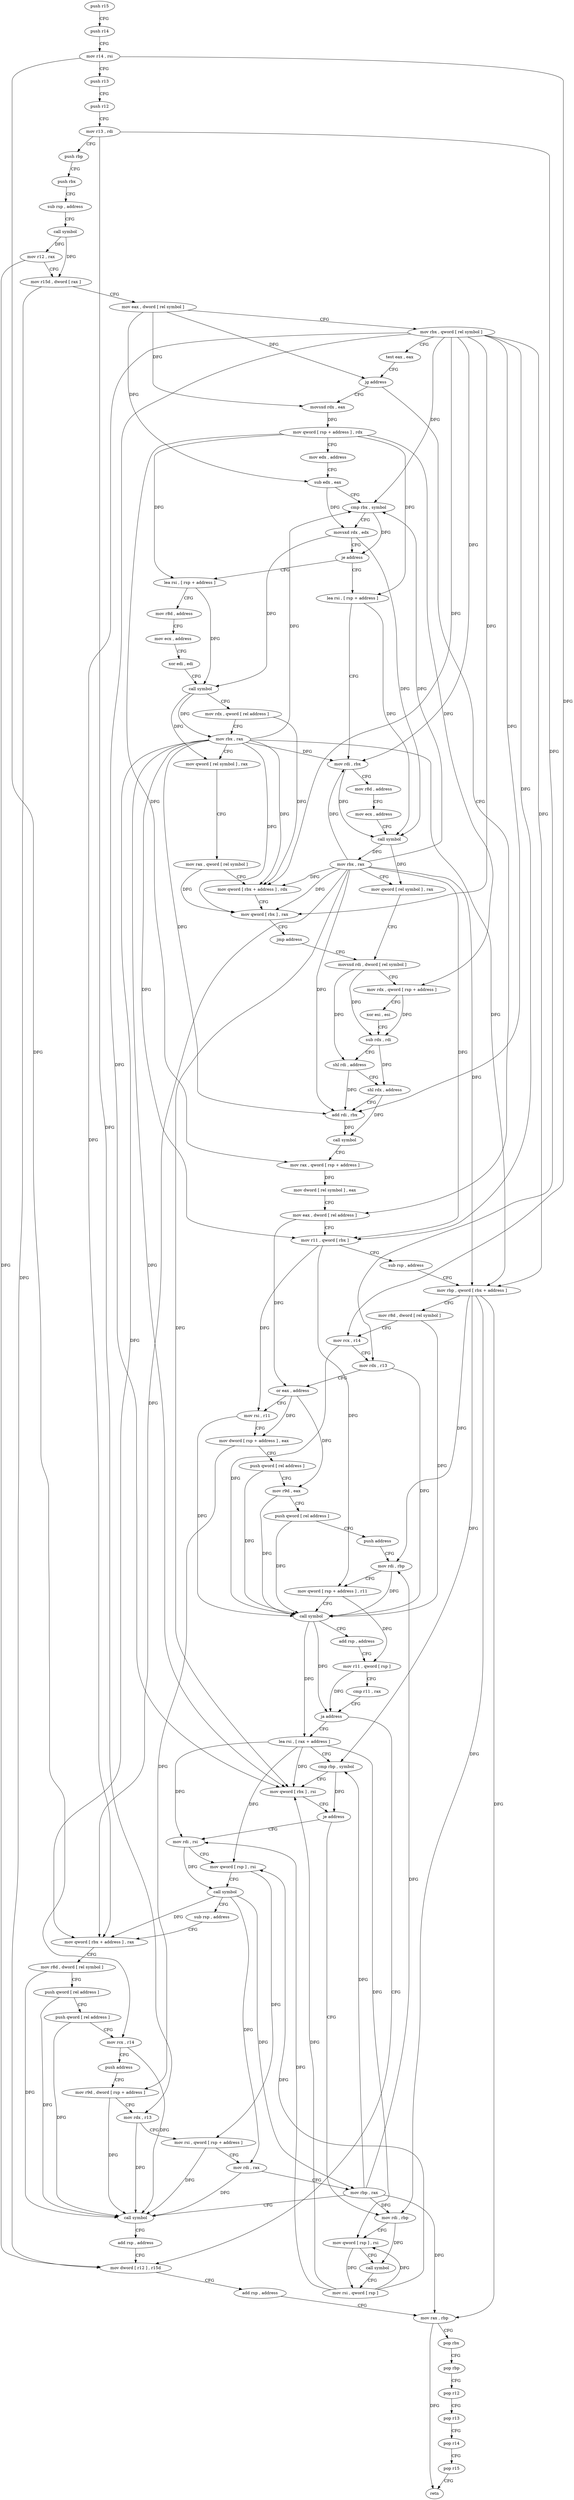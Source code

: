 digraph "func" {
"4361600" [label = "push r15" ]
"4361602" [label = "push r14" ]
"4361604" [label = "mov r14 , rsi" ]
"4361607" [label = "push r13" ]
"4361609" [label = "push r12" ]
"4361611" [label = "mov r13 , rdi" ]
"4361614" [label = "push rbp" ]
"4361615" [label = "push rbx" ]
"4361616" [label = "sub rsp , address" ]
"4361620" [label = "call symbol" ]
"4361625" [label = "mov r12 , rax" ]
"4361628" [label = "mov r15d , dword [ rax ]" ]
"4361631" [label = "mov eax , dword [ rel symbol ]" ]
"4361637" [label = "mov rbx , qword [ rel symbol ]" ]
"4361644" [label = "test eax , eax" ]
"4361646" [label = "jg address" ]
"4361757" [label = "mov eax , dword [ rel address ]" ]
"4361648" [label = "movsxd rdx , eax" ]
"4361763" [label = "mov r11 , qword [ rbx ]" ]
"4361766" [label = "sub rsp , address" ]
"4361770" [label = "mov rbp , qword [ rbx + address ]" ]
"4361774" [label = "mov r8d , dword [ rel symbol ]" ]
"4361781" [label = "mov rcx , r14" ]
"4361784" [label = "mov rdx , r13" ]
"4361787" [label = "or eax , address" ]
"4361790" [label = "mov rsi , r11" ]
"4361793" [label = "mov dword [ rsp + address ] , eax" ]
"4361797" [label = "push qword [ rel address ]" ]
"4361803" [label = "mov r9d , eax" ]
"4361806" [label = "push qword [ rel address ]" ]
"4361812" [label = "push address" ]
"4361817" [label = "mov rdi , rbp" ]
"4361820" [label = "mov qword [ rsp + address ] , r11" ]
"4361825" [label = "call symbol" ]
"4361830" [label = "add rsp , address" ]
"4361834" [label = "mov r11 , qword [ rsp ]" ]
"4361838" [label = "cmp r11 , rax" ]
"4361841" [label = "ja address" ]
"4361950" [label = "mov dword [ r12 ] , r15d" ]
"4361843" [label = "lea rsi , [ rax + address ]" ]
"4361651" [label = "mov qword [ rsp + address ] , rdx" ]
"4361656" [label = "mov edx , address" ]
"4361661" [label = "sub edx , eax" ]
"4361663" [label = "cmp rbx , symbol" ]
"4361670" [label = "movsxd rdx , edx" ]
"4361673" [label = "je address" ]
"4361976" [label = "lea rsi , [ rsp + address ]" ]
"4361679" [label = "lea rsi , [ rsp + address ]" ]
"4361954" [label = "add rsp , address" ]
"4361958" [label = "mov rax , rbp" ]
"4361961" [label = "pop rbx" ]
"4361962" [label = "pop rbp" ]
"4361963" [label = "pop r12" ]
"4361965" [label = "pop r13" ]
"4361967" [label = "pop r14" ]
"4361969" [label = "pop r15" ]
"4361971" [label = "retn" ]
"4361847" [label = "cmp rbp , symbol" ]
"4361854" [label = "mov qword [ rbx ] , rsi" ]
"4361857" [label = "je address" ]
"4361875" [label = "mov rdi , rsi" ]
"4361859" [label = "mov rdi , rbp" ]
"4361981" [label = "mov r8d , address" ]
"4361987" [label = "mov ecx , address" ]
"4361992" [label = "xor edi , edi" ]
"4361994" [label = "call symbol" ]
"4361999" [label = "mov rdx , qword [ rel address ]" ]
"4362006" [label = "mov rbx , rax" ]
"4362009" [label = "mov qword [ rel symbol ] , rax" ]
"4362016" [label = "mov rax , qword [ rel symbol ]" ]
"4362023" [label = "mov qword [ rbx + address ] , rdx" ]
"4362027" [label = "mov qword [ rbx ] , rax" ]
"4362030" [label = "jmp address" ]
"4361713" [label = "movsxd rdi , dword [ rel symbol ]" ]
"4361684" [label = "mov rdi , rbx" ]
"4361687" [label = "mov r8d , address" ]
"4361693" [label = "mov ecx , address" ]
"4361698" [label = "call symbol" ]
"4361703" [label = "mov rbx , rax" ]
"4361706" [label = "mov qword [ rel symbol ] , rax" ]
"4361878" [label = "mov qword [ rsp ] , rsi" ]
"4361882" [label = "call symbol" ]
"4361887" [label = "sub rsp , address" ]
"4361891" [label = "mov qword [ rbx + address ] , rax" ]
"4361895" [label = "mov r8d , dword [ rel symbol ]" ]
"4361902" [label = "push qword [ rel address ]" ]
"4361908" [label = "push qword [ rel address ]" ]
"4361914" [label = "mov rcx , r14" ]
"4361917" [label = "push address" ]
"4361922" [label = "mov r9d , dword [ rsp + address ]" ]
"4361927" [label = "mov rdx , r13" ]
"4361930" [label = "mov rsi , qword [ rsp + address ]" ]
"4361935" [label = "mov rdi , rax" ]
"4361938" [label = "mov rbp , rax" ]
"4361941" [label = "call symbol" ]
"4361946" [label = "add rsp , address" ]
"4361862" [label = "mov qword [ rsp ] , rsi" ]
"4361866" [label = "call symbol" ]
"4361871" [label = "mov rsi , qword [ rsp ]" ]
"4361720" [label = "mov rdx , qword [ rsp + address ]" ]
"4361725" [label = "xor esi , esi" ]
"4361727" [label = "sub rdx , rdi" ]
"4361730" [label = "shl rdi , address" ]
"4361734" [label = "shl rdx , address" ]
"4361738" [label = "add rdi , rbx" ]
"4361741" [label = "call symbol" ]
"4361746" [label = "mov rax , qword [ rsp + address ]" ]
"4361751" [label = "mov dword [ rel symbol ] , eax" ]
"4361600" -> "4361602" [ label = "CFG" ]
"4361602" -> "4361604" [ label = "CFG" ]
"4361604" -> "4361607" [ label = "CFG" ]
"4361604" -> "4361781" [ label = "DFG" ]
"4361604" -> "4361914" [ label = "DFG" ]
"4361607" -> "4361609" [ label = "CFG" ]
"4361609" -> "4361611" [ label = "CFG" ]
"4361611" -> "4361614" [ label = "CFG" ]
"4361611" -> "4361784" [ label = "DFG" ]
"4361611" -> "4361927" [ label = "DFG" ]
"4361614" -> "4361615" [ label = "CFG" ]
"4361615" -> "4361616" [ label = "CFG" ]
"4361616" -> "4361620" [ label = "CFG" ]
"4361620" -> "4361625" [ label = "DFG" ]
"4361620" -> "4361628" [ label = "DFG" ]
"4361625" -> "4361628" [ label = "CFG" ]
"4361625" -> "4361950" [ label = "DFG" ]
"4361628" -> "4361631" [ label = "CFG" ]
"4361628" -> "4361950" [ label = "DFG" ]
"4361631" -> "4361637" [ label = "CFG" ]
"4361631" -> "4361646" [ label = "DFG" ]
"4361631" -> "4361648" [ label = "DFG" ]
"4361631" -> "4361661" [ label = "DFG" ]
"4361637" -> "4361644" [ label = "CFG" ]
"4361637" -> "4361763" [ label = "DFG" ]
"4361637" -> "4361770" [ label = "DFG" ]
"4361637" -> "4361663" [ label = "DFG" ]
"4361637" -> "4361854" [ label = "DFG" ]
"4361637" -> "4362023" [ label = "DFG" ]
"4361637" -> "4362027" [ label = "DFG" ]
"4361637" -> "4361684" [ label = "DFG" ]
"4361637" -> "4361891" [ label = "DFG" ]
"4361637" -> "4361738" [ label = "DFG" ]
"4361644" -> "4361646" [ label = "CFG" ]
"4361646" -> "4361757" [ label = "CFG" ]
"4361646" -> "4361648" [ label = "CFG" ]
"4361757" -> "4361763" [ label = "CFG" ]
"4361757" -> "4361787" [ label = "DFG" ]
"4361648" -> "4361651" [ label = "DFG" ]
"4361763" -> "4361766" [ label = "CFG" ]
"4361763" -> "4361790" [ label = "DFG" ]
"4361763" -> "4361820" [ label = "DFG" ]
"4361766" -> "4361770" [ label = "CFG" ]
"4361770" -> "4361774" [ label = "CFG" ]
"4361770" -> "4361817" [ label = "DFG" ]
"4361770" -> "4361958" [ label = "DFG" ]
"4361770" -> "4361847" [ label = "DFG" ]
"4361770" -> "4361859" [ label = "DFG" ]
"4361774" -> "4361781" [ label = "CFG" ]
"4361774" -> "4361825" [ label = "DFG" ]
"4361781" -> "4361784" [ label = "CFG" ]
"4361781" -> "4361825" [ label = "DFG" ]
"4361784" -> "4361787" [ label = "CFG" ]
"4361784" -> "4361825" [ label = "DFG" ]
"4361787" -> "4361790" [ label = "CFG" ]
"4361787" -> "4361793" [ label = "DFG" ]
"4361787" -> "4361803" [ label = "DFG" ]
"4361790" -> "4361793" [ label = "CFG" ]
"4361790" -> "4361825" [ label = "DFG" ]
"4361793" -> "4361797" [ label = "CFG" ]
"4361793" -> "4361922" [ label = "DFG" ]
"4361797" -> "4361803" [ label = "CFG" ]
"4361797" -> "4361825" [ label = "DFG" ]
"4361803" -> "4361806" [ label = "CFG" ]
"4361803" -> "4361825" [ label = "DFG" ]
"4361806" -> "4361812" [ label = "CFG" ]
"4361806" -> "4361825" [ label = "DFG" ]
"4361812" -> "4361817" [ label = "CFG" ]
"4361817" -> "4361820" [ label = "CFG" ]
"4361817" -> "4361825" [ label = "DFG" ]
"4361820" -> "4361825" [ label = "CFG" ]
"4361820" -> "4361834" [ label = "DFG" ]
"4361825" -> "4361830" [ label = "CFG" ]
"4361825" -> "4361841" [ label = "DFG" ]
"4361825" -> "4361843" [ label = "DFG" ]
"4361830" -> "4361834" [ label = "CFG" ]
"4361834" -> "4361838" [ label = "CFG" ]
"4361834" -> "4361841" [ label = "DFG" ]
"4361838" -> "4361841" [ label = "CFG" ]
"4361841" -> "4361950" [ label = "CFG" ]
"4361841" -> "4361843" [ label = "CFG" ]
"4361950" -> "4361954" [ label = "CFG" ]
"4361843" -> "4361847" [ label = "CFG" ]
"4361843" -> "4361854" [ label = "DFG" ]
"4361843" -> "4361875" [ label = "DFG" ]
"4361843" -> "4361878" [ label = "DFG" ]
"4361843" -> "4361862" [ label = "DFG" ]
"4361651" -> "4361656" [ label = "CFG" ]
"4361651" -> "4361720" [ label = "DFG" ]
"4361651" -> "4361746" [ label = "DFG" ]
"4361651" -> "4361976" [ label = "DFG" ]
"4361651" -> "4361679" [ label = "DFG" ]
"4361656" -> "4361661" [ label = "CFG" ]
"4361661" -> "4361663" [ label = "CFG" ]
"4361661" -> "4361670" [ label = "DFG" ]
"4361663" -> "4361670" [ label = "CFG" ]
"4361663" -> "4361673" [ label = "DFG" ]
"4361670" -> "4361673" [ label = "CFG" ]
"4361670" -> "4361994" [ label = "DFG" ]
"4361670" -> "4361698" [ label = "DFG" ]
"4361673" -> "4361976" [ label = "CFG" ]
"4361673" -> "4361679" [ label = "CFG" ]
"4361976" -> "4361981" [ label = "CFG" ]
"4361976" -> "4361994" [ label = "DFG" ]
"4361679" -> "4361684" [ label = "CFG" ]
"4361679" -> "4361698" [ label = "DFG" ]
"4361954" -> "4361958" [ label = "CFG" ]
"4361958" -> "4361961" [ label = "CFG" ]
"4361958" -> "4361971" [ label = "DFG" ]
"4361961" -> "4361962" [ label = "CFG" ]
"4361962" -> "4361963" [ label = "CFG" ]
"4361963" -> "4361965" [ label = "CFG" ]
"4361965" -> "4361967" [ label = "CFG" ]
"4361967" -> "4361969" [ label = "CFG" ]
"4361969" -> "4361971" [ label = "CFG" ]
"4361847" -> "4361854" [ label = "CFG" ]
"4361847" -> "4361857" [ label = "DFG" ]
"4361854" -> "4361857" [ label = "CFG" ]
"4361857" -> "4361875" [ label = "CFG" ]
"4361857" -> "4361859" [ label = "CFG" ]
"4361875" -> "4361878" [ label = "CFG" ]
"4361875" -> "4361882" [ label = "DFG" ]
"4361859" -> "4361862" [ label = "CFG" ]
"4361859" -> "4361866" [ label = "DFG" ]
"4361981" -> "4361987" [ label = "CFG" ]
"4361987" -> "4361992" [ label = "CFG" ]
"4361992" -> "4361994" [ label = "CFG" ]
"4361994" -> "4361999" [ label = "CFG" ]
"4361994" -> "4362006" [ label = "DFG" ]
"4361994" -> "4362009" [ label = "DFG" ]
"4361999" -> "4362006" [ label = "CFG" ]
"4361999" -> "4362023" [ label = "DFG" ]
"4362006" -> "4362009" [ label = "CFG" ]
"4362006" -> "4361763" [ label = "DFG" ]
"4362006" -> "4361770" [ label = "DFG" ]
"4362006" -> "4361663" [ label = "DFG" ]
"4362006" -> "4361854" [ label = "DFG" ]
"4362006" -> "4362023" [ label = "DFG" ]
"4362006" -> "4362027" [ label = "DFG" ]
"4362006" -> "4361684" [ label = "DFG" ]
"4362006" -> "4361891" [ label = "DFG" ]
"4362006" -> "4361738" [ label = "DFG" ]
"4362009" -> "4362016" [ label = "CFG" ]
"4362016" -> "4362023" [ label = "CFG" ]
"4362016" -> "4362027" [ label = "DFG" ]
"4362023" -> "4362027" [ label = "CFG" ]
"4362027" -> "4362030" [ label = "CFG" ]
"4362030" -> "4361713" [ label = "CFG" ]
"4361713" -> "4361720" [ label = "CFG" ]
"4361713" -> "4361727" [ label = "DFG" ]
"4361713" -> "4361730" [ label = "DFG" ]
"4361684" -> "4361687" [ label = "CFG" ]
"4361684" -> "4361698" [ label = "DFG" ]
"4361687" -> "4361693" [ label = "CFG" ]
"4361693" -> "4361698" [ label = "CFG" ]
"4361698" -> "4361703" [ label = "DFG" ]
"4361698" -> "4361706" [ label = "DFG" ]
"4361703" -> "4361706" [ label = "CFG" ]
"4361703" -> "4361763" [ label = "DFG" ]
"4361703" -> "4361770" [ label = "DFG" ]
"4361703" -> "4361663" [ label = "DFG" ]
"4361703" -> "4361684" [ label = "DFG" ]
"4361703" -> "4361854" [ label = "DFG" ]
"4361703" -> "4362023" [ label = "DFG" ]
"4361703" -> "4362027" [ label = "DFG" ]
"4361703" -> "4361891" [ label = "DFG" ]
"4361703" -> "4361738" [ label = "DFG" ]
"4361706" -> "4361713" [ label = "CFG" ]
"4361878" -> "4361882" [ label = "CFG" ]
"4361878" -> "4361930" [ label = "DFG" ]
"4361882" -> "4361887" [ label = "CFG" ]
"4361882" -> "4361891" [ label = "DFG" ]
"4361882" -> "4361935" [ label = "DFG" ]
"4361882" -> "4361938" [ label = "DFG" ]
"4361887" -> "4361891" [ label = "CFG" ]
"4361891" -> "4361895" [ label = "CFG" ]
"4361895" -> "4361902" [ label = "CFG" ]
"4361895" -> "4361941" [ label = "DFG" ]
"4361902" -> "4361908" [ label = "CFG" ]
"4361902" -> "4361941" [ label = "DFG" ]
"4361908" -> "4361914" [ label = "CFG" ]
"4361908" -> "4361941" [ label = "DFG" ]
"4361914" -> "4361917" [ label = "CFG" ]
"4361914" -> "4361941" [ label = "DFG" ]
"4361917" -> "4361922" [ label = "CFG" ]
"4361922" -> "4361927" [ label = "CFG" ]
"4361922" -> "4361941" [ label = "DFG" ]
"4361927" -> "4361930" [ label = "CFG" ]
"4361927" -> "4361941" [ label = "DFG" ]
"4361930" -> "4361935" [ label = "CFG" ]
"4361930" -> "4361941" [ label = "DFG" ]
"4361935" -> "4361938" [ label = "CFG" ]
"4361935" -> "4361941" [ label = "DFG" ]
"4361938" -> "4361941" [ label = "CFG" ]
"4361938" -> "4361817" [ label = "DFG" ]
"4361938" -> "4361958" [ label = "DFG" ]
"4361938" -> "4361847" [ label = "DFG" ]
"4361938" -> "4361859" [ label = "DFG" ]
"4361941" -> "4361946" [ label = "CFG" ]
"4361946" -> "4361950" [ label = "CFG" ]
"4361862" -> "4361866" [ label = "CFG" ]
"4361862" -> "4361871" [ label = "DFG" ]
"4361866" -> "4361871" [ label = "CFG" ]
"4361871" -> "4361875" [ label = "DFG" ]
"4361871" -> "4361854" [ label = "DFG" ]
"4361871" -> "4361878" [ label = "DFG" ]
"4361871" -> "4361862" [ label = "DFG" ]
"4361720" -> "4361725" [ label = "CFG" ]
"4361720" -> "4361727" [ label = "DFG" ]
"4361725" -> "4361727" [ label = "CFG" ]
"4361727" -> "4361730" [ label = "CFG" ]
"4361727" -> "4361734" [ label = "DFG" ]
"4361730" -> "4361734" [ label = "CFG" ]
"4361730" -> "4361738" [ label = "DFG" ]
"4361734" -> "4361738" [ label = "CFG" ]
"4361734" -> "4361741" [ label = "DFG" ]
"4361738" -> "4361741" [ label = "DFG" ]
"4361741" -> "4361746" [ label = "CFG" ]
"4361746" -> "4361751" [ label = "DFG" ]
"4361751" -> "4361757" [ label = "CFG" ]
}
